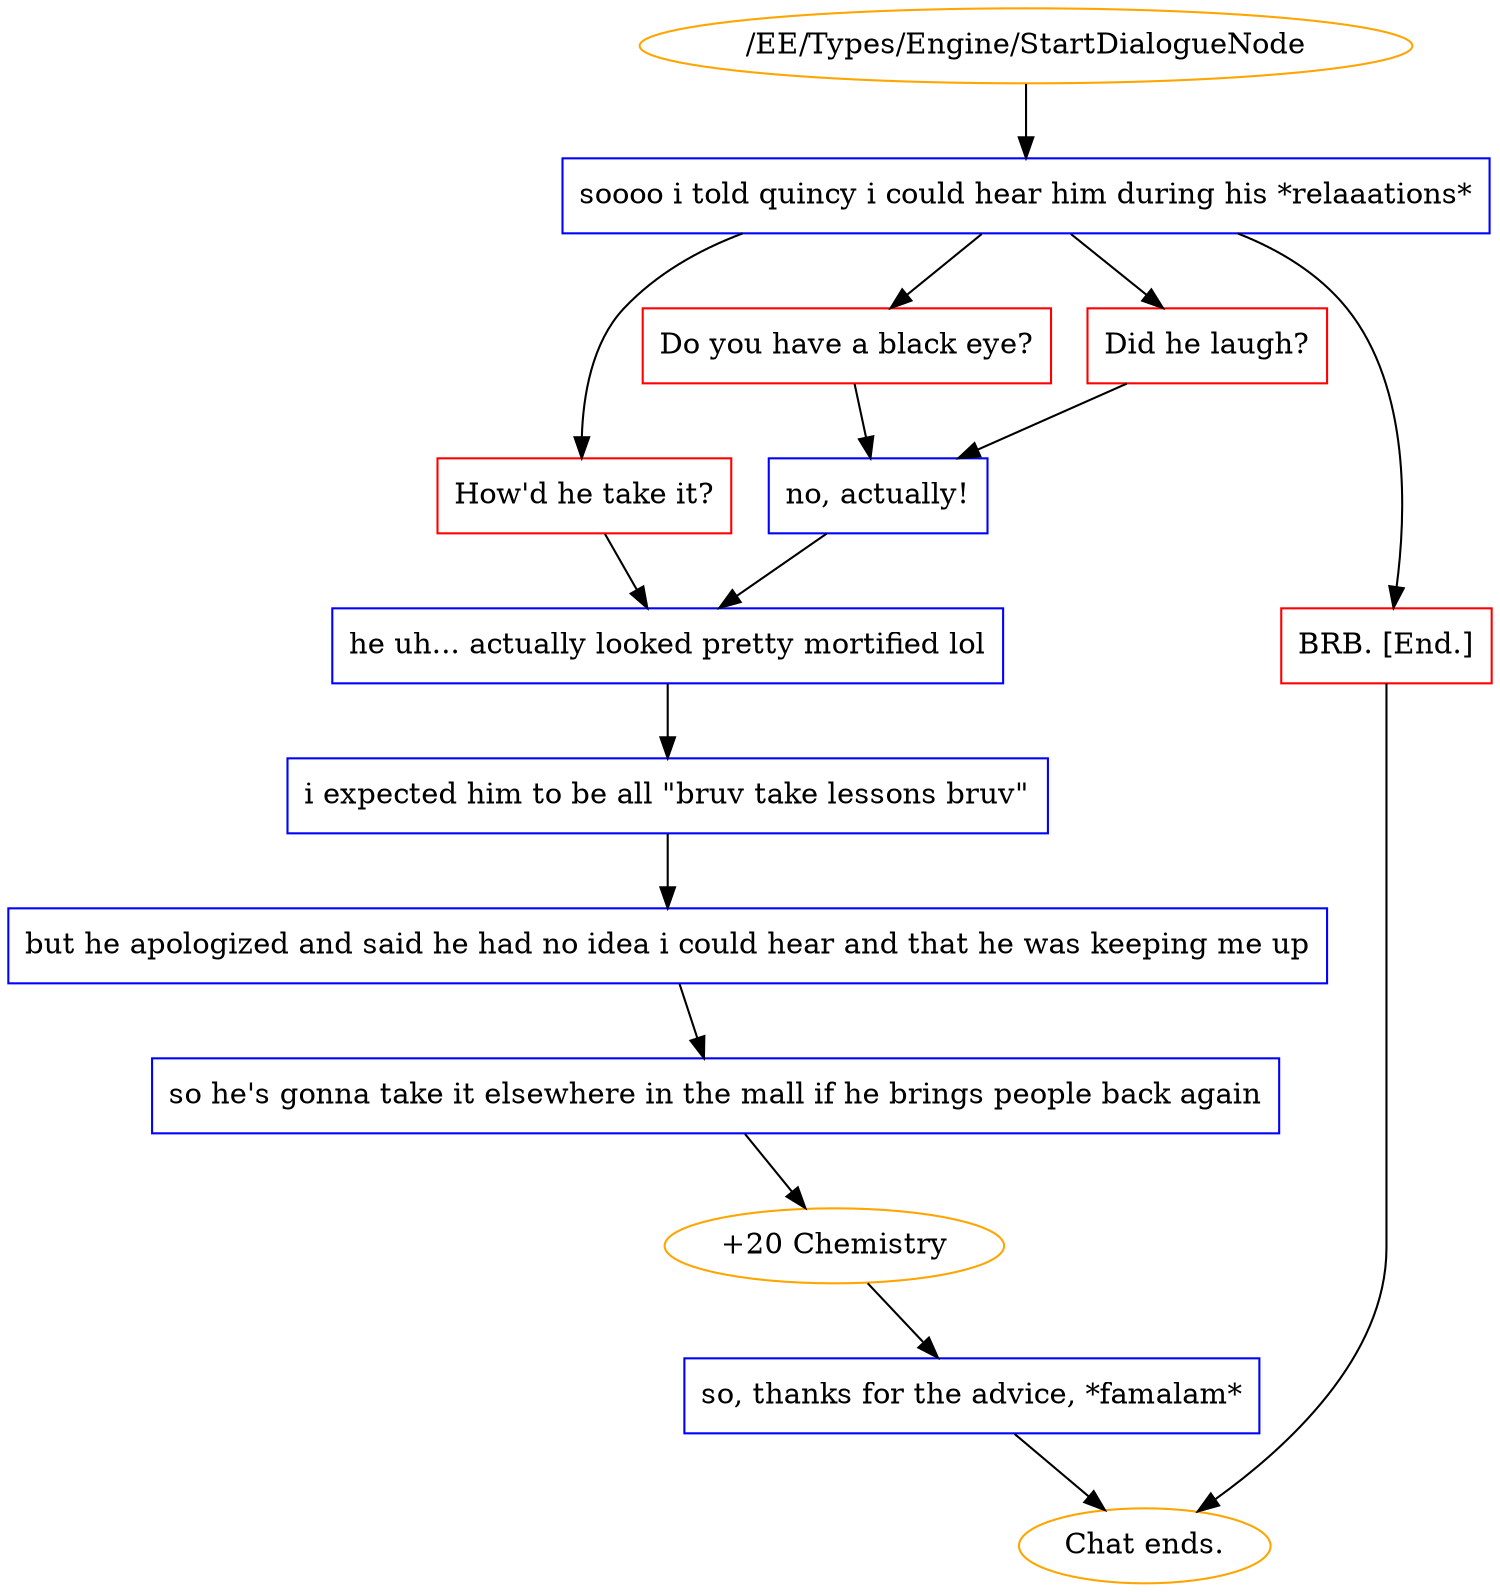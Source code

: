digraph {
	1270 [label="/EE/Types/Engine/StartDialogueNode",color=orange];
		1270 -> 1271;
	1271 [label="soooo i told quincy i could hear him during his *relaaations*",shape=box,color=blue];
		1271 -> 1272;
		1271 -> 1273;
		1271 -> 1274;
		1271 -> 1275;
	1272 [label="How'd he take it?",shape=box,color=red];
		1272 -> 1278;
	1273 [label="Do you have a black eye?",shape=box,color=red];
		1273 -> 1277;
	1274 [label="Did he laugh?",shape=box,color=red];
		1274 -> 1277;
	1275 [label="BRB. [End.]",shape=box,color=red];
		1275 -> "Chat ends.";
	1278 [label="he uh... actually looked pretty mortified lol",shape=box,color=blue];
		1278 -> 1279;
	1277 [label="no, actually!",shape=box,color=blue];
		1277 -> 1278;
	"Chat ends." [color=orange];
	1279 [label="i expected him to be all \"bruv take lessons bruv\"",shape=box,color=blue];
		1279 -> 1280;
	1280 [label="but he apologized and said he had no idea i could hear and that he was keeping me up",shape=box,color=blue];
		1280 -> 1281;
	1281 [label="so he's gonna take it elsewhere in the mall if he brings people back again",shape=box,color=blue];
		1281 -> 1283;
	1283 [label="+20 Chemistry",color=orange];
		1283 -> 1282;
	1282 [label="so, thanks for the advice, *famalam*",shape=box,color=blue];
		1282 -> "Chat ends.";
	"Chat ends." [color=orange];
}